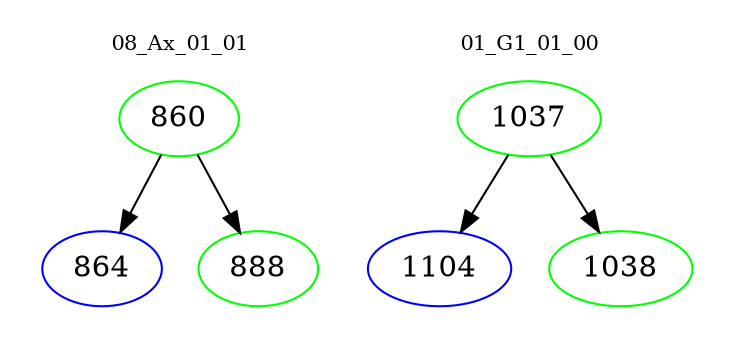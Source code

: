 digraph{
subgraph cluster_0 {
color = white
label = "08_Ax_01_01";
fontsize=10;
T0_860 [label="860", color="green"]
T0_860 -> T0_864 [color="black"]
T0_864 [label="864", color="blue"]
T0_860 -> T0_888 [color="black"]
T0_888 [label="888", color="green"]
}
subgraph cluster_1 {
color = white
label = "01_G1_01_00";
fontsize=10;
T1_1037 [label="1037", color="green"]
T1_1037 -> T1_1104 [color="black"]
T1_1104 [label="1104", color="blue"]
T1_1037 -> T1_1038 [color="black"]
T1_1038 [label="1038", color="green"]
}
}
